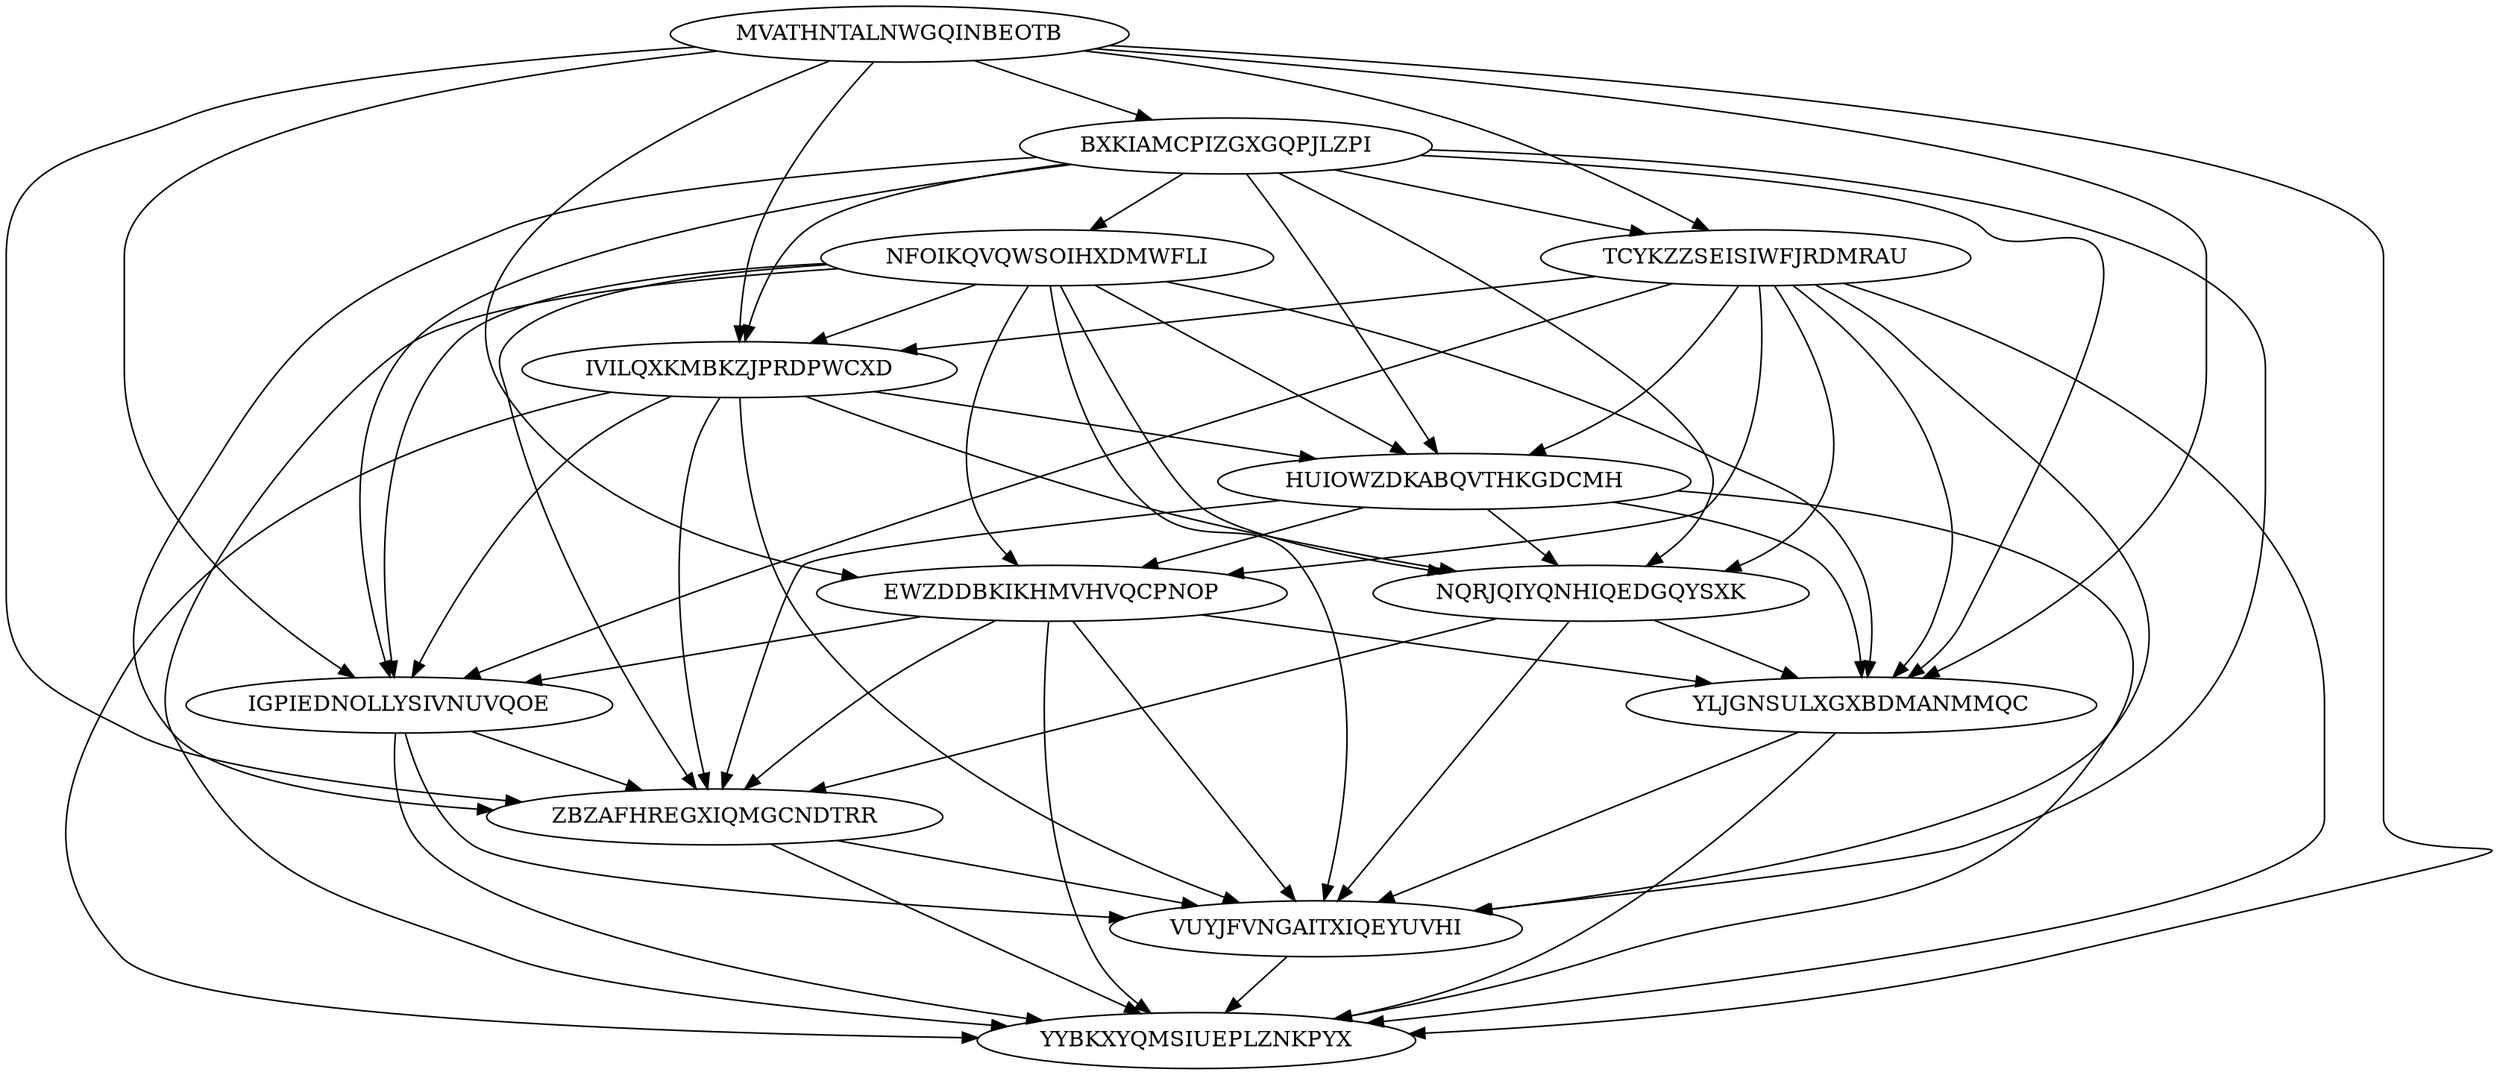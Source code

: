 digraph N13M61 {
	MVATHNTALNWGQINBEOTB	[Weight=16];
	BXKIAMCPIZGXGQPJLZPI	[Weight=18];
	NFOIKQVQWSOIHXDMWFLI	[Weight=18];
	TCYKZZSEISIWFJRDMRAU	[Weight=11];
	IVILQXKMBKZJPRDPWCXD	[Weight=14];
	HUIOWZDKABQVTHKGDCMH	[Weight=15];
	EWZDDBKIKHMVHVQCPNOP	[Weight=18];
	IGPIEDNOLLYSIVNUVQOE	[Weight=16];
	NQRJQIYQNHIQEDGQYSXK	[Weight=19];
	YLJGNSULXGXBDMANMMQC	[Weight=20];
	ZBZAFHREGXIQMGCNDTRR	[Weight=17];
	VUYJFVNGAITXIQEYUVHI	[Weight=17];
	YYBKXYQMSIUEPLZNKPYX	[Weight=12];
	ZBZAFHREGXIQMGCNDTRR -> YYBKXYQMSIUEPLZNKPYX [Weight=13];
	MVATHNTALNWGQINBEOTB -> IVILQXKMBKZJPRDPWCXD [Weight=10];
	EWZDDBKIKHMVHVQCPNOP -> YLJGNSULXGXBDMANMMQC [Weight=14];
	TCYKZZSEISIWFJRDMRAU -> HUIOWZDKABQVTHKGDCMH [Weight=17];
	NQRJQIYQNHIQEDGQYSXK -> VUYJFVNGAITXIQEYUVHI [Weight=12];
	BXKIAMCPIZGXGQPJLZPI -> HUIOWZDKABQVTHKGDCMH [Weight=16];
	ZBZAFHREGXIQMGCNDTRR -> VUYJFVNGAITXIQEYUVHI [Weight=12];
	IGPIEDNOLLYSIVNUVQOE -> ZBZAFHREGXIQMGCNDTRR [Weight=17];
	NQRJQIYQNHIQEDGQYSXK -> ZBZAFHREGXIQMGCNDTRR [Weight=12];
	BXKIAMCPIZGXGQPJLZPI -> YLJGNSULXGXBDMANMMQC [Weight=16];
	NFOIKQVQWSOIHXDMWFLI -> YYBKXYQMSIUEPLZNKPYX [Weight=20];
	NFOIKQVQWSOIHXDMWFLI -> IGPIEDNOLLYSIVNUVQOE [Weight=20];
	NQRJQIYQNHIQEDGQYSXK -> YLJGNSULXGXBDMANMMQC [Weight=16];
	IVILQXKMBKZJPRDPWCXD -> VUYJFVNGAITXIQEYUVHI [Weight=16];
	VUYJFVNGAITXIQEYUVHI -> YYBKXYQMSIUEPLZNKPYX [Weight=16];
	YLJGNSULXGXBDMANMMQC -> YYBKXYQMSIUEPLZNKPYX [Weight=14];
	HUIOWZDKABQVTHKGDCMH -> ZBZAFHREGXIQMGCNDTRR [Weight=15];
	TCYKZZSEISIWFJRDMRAU -> YYBKXYQMSIUEPLZNKPYX [Weight=10];
	HUIOWZDKABQVTHKGDCMH -> NQRJQIYQNHIQEDGQYSXK [Weight=13];
	IVILQXKMBKZJPRDPWCXD -> YYBKXYQMSIUEPLZNKPYX [Weight=20];
	MVATHNTALNWGQINBEOTB -> ZBZAFHREGXIQMGCNDTRR [Weight=19];
	MVATHNTALNWGQINBEOTB -> YYBKXYQMSIUEPLZNKPYX [Weight=20];
	NFOIKQVQWSOIHXDMWFLI -> ZBZAFHREGXIQMGCNDTRR [Weight=15];
	BXKIAMCPIZGXGQPJLZPI -> VUYJFVNGAITXIQEYUVHI [Weight=17];
	NFOIKQVQWSOIHXDMWFLI -> HUIOWZDKABQVTHKGDCMH [Weight=11];
	BXKIAMCPIZGXGQPJLZPI -> NQRJQIYQNHIQEDGQYSXK [Weight=13];
	BXKIAMCPIZGXGQPJLZPI -> ZBZAFHREGXIQMGCNDTRR [Weight=20];
	IGPIEDNOLLYSIVNUVQOE -> YYBKXYQMSIUEPLZNKPYX [Weight=16];
	BXKIAMCPIZGXGQPJLZPI -> NFOIKQVQWSOIHXDMWFLI [Weight=20];
	NFOIKQVQWSOIHXDMWFLI -> YLJGNSULXGXBDMANMMQC [Weight=19];
	IGPIEDNOLLYSIVNUVQOE -> VUYJFVNGAITXIQEYUVHI [Weight=11];
	MVATHNTALNWGQINBEOTB -> TCYKZZSEISIWFJRDMRAU [Weight=20];
	IVILQXKMBKZJPRDPWCXD -> NQRJQIYQNHIQEDGQYSXK [Weight=12];
	MVATHNTALNWGQINBEOTB -> EWZDDBKIKHMVHVQCPNOP [Weight=10];
	NFOIKQVQWSOIHXDMWFLI -> NQRJQIYQNHIQEDGQYSXK [Weight=10];
	BXKIAMCPIZGXGQPJLZPI -> IVILQXKMBKZJPRDPWCXD [Weight=15];
	HUIOWZDKABQVTHKGDCMH -> YYBKXYQMSIUEPLZNKPYX [Weight=17];
	EWZDDBKIKHMVHVQCPNOP -> ZBZAFHREGXIQMGCNDTRR [Weight=18];
	BXKIAMCPIZGXGQPJLZPI -> IGPIEDNOLLYSIVNUVQOE [Weight=18];
	IVILQXKMBKZJPRDPWCXD -> ZBZAFHREGXIQMGCNDTRR [Weight=11];
	IVILQXKMBKZJPRDPWCXD -> IGPIEDNOLLYSIVNUVQOE [Weight=17];
	EWZDDBKIKHMVHVQCPNOP -> VUYJFVNGAITXIQEYUVHI [Weight=18];
	MVATHNTALNWGQINBEOTB -> YLJGNSULXGXBDMANMMQC [Weight=11];
	TCYKZZSEISIWFJRDMRAU -> YLJGNSULXGXBDMANMMQC [Weight=10];
	HUIOWZDKABQVTHKGDCMH -> YLJGNSULXGXBDMANMMQC [Weight=15];
	TCYKZZSEISIWFJRDMRAU -> VUYJFVNGAITXIQEYUVHI [Weight=12];
	IVILQXKMBKZJPRDPWCXD -> HUIOWZDKABQVTHKGDCMH [Weight=11];
	NFOIKQVQWSOIHXDMWFLI -> IVILQXKMBKZJPRDPWCXD [Weight=17];
	TCYKZZSEISIWFJRDMRAU -> IVILQXKMBKZJPRDPWCXD [Weight=19];
	MVATHNTALNWGQINBEOTB -> BXKIAMCPIZGXGQPJLZPI [Weight=14];
	EWZDDBKIKHMVHVQCPNOP -> IGPIEDNOLLYSIVNUVQOE [Weight=10];
	YLJGNSULXGXBDMANMMQC -> VUYJFVNGAITXIQEYUVHI [Weight=14];
	BXKIAMCPIZGXGQPJLZPI -> TCYKZZSEISIWFJRDMRAU [Weight=10];
	EWZDDBKIKHMVHVQCPNOP -> YYBKXYQMSIUEPLZNKPYX [Weight=20];
	MVATHNTALNWGQINBEOTB -> IGPIEDNOLLYSIVNUVQOE [Weight=19];
	HUIOWZDKABQVTHKGDCMH -> EWZDDBKIKHMVHVQCPNOP [Weight=13];
	TCYKZZSEISIWFJRDMRAU -> EWZDDBKIKHMVHVQCPNOP [Weight=17];
	NFOIKQVQWSOIHXDMWFLI -> EWZDDBKIKHMVHVQCPNOP [Weight=12];
	TCYKZZSEISIWFJRDMRAU -> IGPIEDNOLLYSIVNUVQOE [Weight=13];
	TCYKZZSEISIWFJRDMRAU -> NQRJQIYQNHIQEDGQYSXK [Weight=14];
	NFOIKQVQWSOIHXDMWFLI -> VUYJFVNGAITXIQEYUVHI [Weight=20];
}
